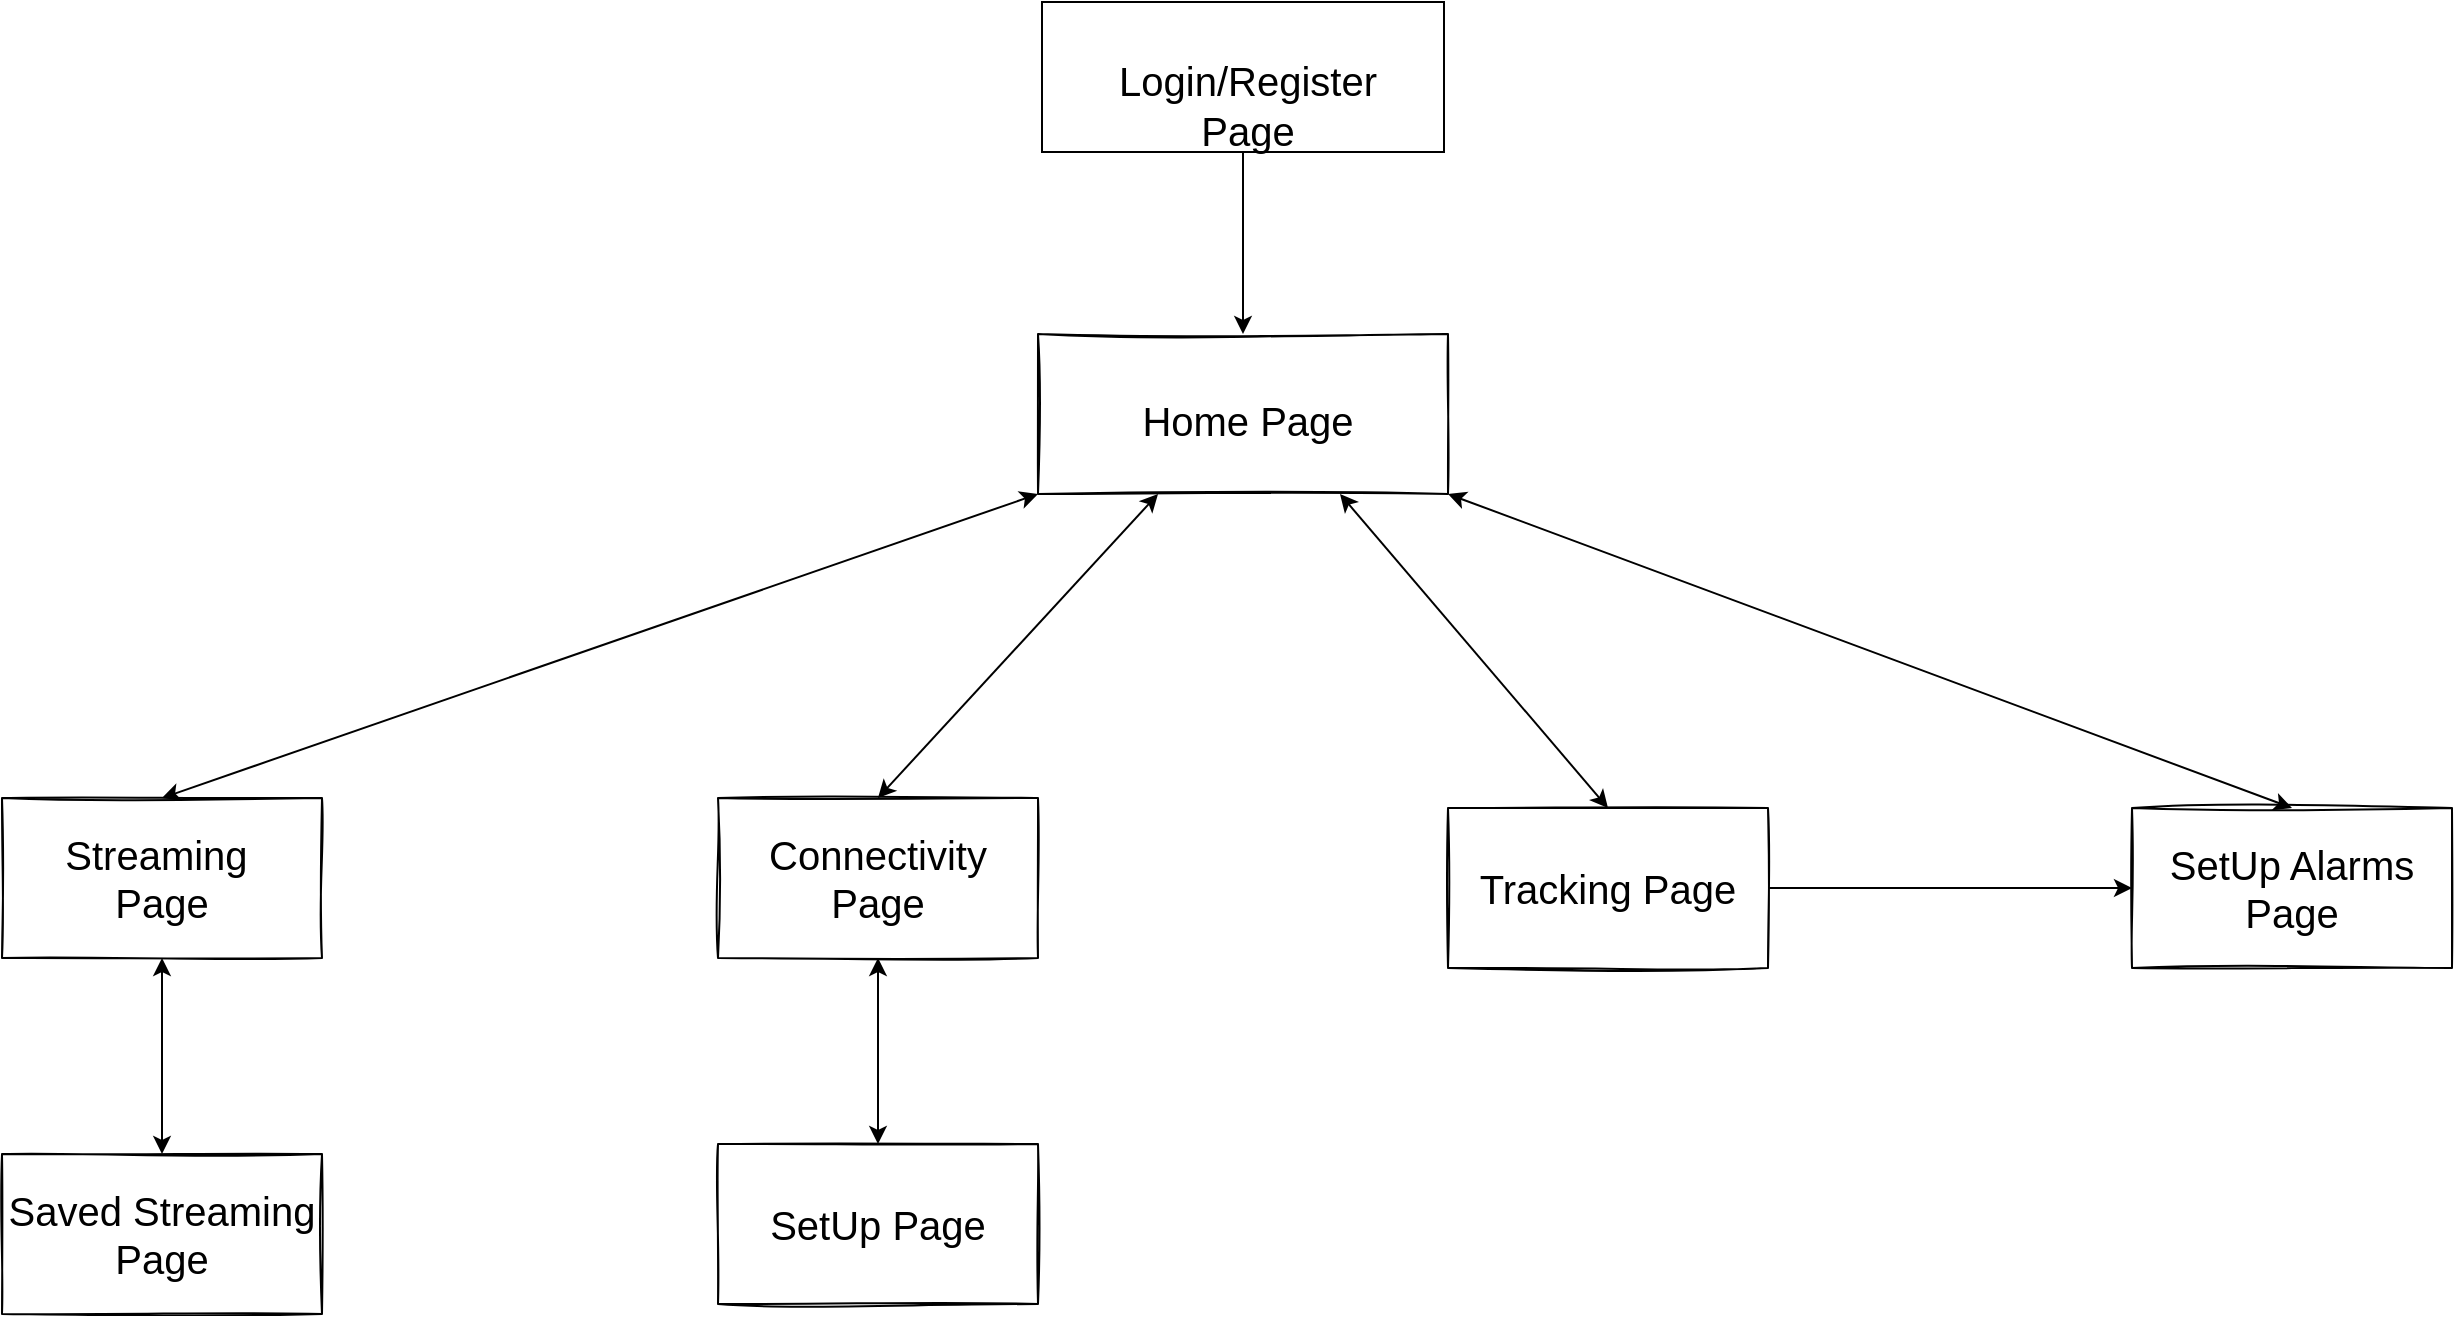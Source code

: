 <mxfile version="15.6.8" type="device"><diagram id="oAr0IA_Q8frhnPvWabGo" name="Page-1"><mxGraphModel dx="2530" dy="1215" grid="0" gridSize="10" guides="1" tooltips="1" connect="1" arrows="1" fold="1" page="0" pageScale="1" pageWidth="827" pageHeight="1169" math="0" shadow="0"><root><mxCell id="0"/><mxCell id="1" parent="0"/><mxCell id="z0Mguw3AFBWpAV-Sdeps-1" value="" style="rounded=0;whiteSpace=wrap;html=1;sketch=1;hachureGap=4;pointerEvents=0;fontFamily=Architects Daughter;fontSource=https%3A%2F%2Ffonts.googleapis.com%2Fcss%3Ffamily%3DArchitects%2BDaughter;fontSize=20;fillColor=default;strokeColor=default;fontColor=default;" parent="1" vertex="1"><mxGeometry x="-22" y="18" width="205" height="80" as="geometry"/></mxCell><mxCell id="z0Mguw3AFBWpAV-Sdeps-2" value="&lt;font data-font-src=&quot;https://fonts.googleapis.com/css?family=Rock+Salt&quot; face=&quot;Helvetica&quot;&gt;Home Page&lt;/font&gt;" style="text;strokeColor=none;fillColor=none;html=1;align=center;verticalAlign=middle;whiteSpace=wrap;rounded=0;sketch=1;hachureGap=4;pointerEvents=0;fontFamily=Architects Daughter;fontSource=https%3A%2F%2Ffonts.googleapis.com%2Fcss%3Ffamily%3DArchitects%2BDaughter;fontSize=20;fontColor=default;" parent="1" vertex="1"><mxGeometry x="24" y="47" width="117.5" height="30" as="geometry"/></mxCell><mxCell id="z0Mguw3AFBWpAV-Sdeps-6" value="Streaming&amp;nbsp;&lt;br&gt;Page" style="rounded=0;whiteSpace=wrap;html=1;sketch=1;hachureGap=4;pointerEvents=0;fontFamily=Helvetica;fontSize=20;fontColor=default;strokeColor=default;fillColor=default;" parent="1" vertex="1"><mxGeometry x="-540" y="250" width="160" height="80" as="geometry"/></mxCell><mxCell id="z0Mguw3AFBWpAV-Sdeps-8" value="Connectivity Page" style="rounded=0;whiteSpace=wrap;html=1;sketch=1;hachureGap=4;pointerEvents=0;fontFamily=Helvetica;fontSize=20;fontColor=default;strokeColor=default;fillColor=default;" parent="1" vertex="1"><mxGeometry x="-182" y="250" width="160" height="80" as="geometry"/></mxCell><mxCell id="z0Mguw3AFBWpAV-Sdeps-9" value="Tracking Page" style="rounded=0;whiteSpace=wrap;html=1;sketch=1;hachureGap=4;pointerEvents=0;fontFamily=Helvetica;fontSize=20;fontColor=default;strokeColor=default;fillColor=default;" parent="1" vertex="1"><mxGeometry x="183" y="255" width="160" height="80" as="geometry"/></mxCell><mxCell id="z0Mguw3AFBWpAV-Sdeps-17" value="Saved Streaming Page" style="rounded=0;whiteSpace=wrap;html=1;sketch=1;hachureGap=4;pointerEvents=0;fontFamily=Helvetica;fontSize=20;fontColor=default;strokeColor=default;fillColor=default;" parent="1" vertex="1"><mxGeometry x="-540" y="428" width="160" height="80" as="geometry"/></mxCell><mxCell id="z0Mguw3AFBWpAV-Sdeps-25" value="SetUp Page" style="rounded=0;whiteSpace=wrap;html=1;sketch=1;hachureGap=4;pointerEvents=0;fontFamily=Helvetica;fontSize=20;fontColor=default;strokeColor=default;fillColor=default;" parent="1" vertex="1"><mxGeometry x="-182" y="423" width="160" height="80" as="geometry"/></mxCell><mxCell id="z0Mguw3AFBWpAV-Sdeps-27" value="SetUp Alarms Page" style="rounded=0;whiteSpace=wrap;html=1;sketch=1;hachureGap=4;pointerEvents=0;fontFamily=Helvetica;fontSize=20;fontColor=default;strokeColor=default;fillColor=default;" parent="1" vertex="1"><mxGeometry x="525" y="255" width="160" height="80" as="geometry"/></mxCell><mxCell id="iQgAMoG-woKYajQu_dbp-15" value="" style="endArrow=classic;startArrow=classic;html=1;rounded=0;entryX=0.5;entryY=0;entryDx=0;entryDy=0;exitX=1;exitY=1;exitDx=0;exitDy=0;" edge="1" parent="1" source="z0Mguw3AFBWpAV-Sdeps-1" target="z0Mguw3AFBWpAV-Sdeps-27"><mxGeometry width="50" height="50" relative="1" as="geometry"><mxPoint x="186" y="106" as="sourcePoint"/><mxPoint x="575" y="255" as="targetPoint"/></mxGeometry></mxCell><mxCell id="iQgAMoG-woKYajQu_dbp-18" value="" style="endArrow=classic;startArrow=classic;html=1;rounded=0;entryX=0;entryY=1;entryDx=0;entryDy=0;exitX=0.5;exitY=0;exitDx=0;exitDy=0;" edge="1" parent="1" source="z0Mguw3AFBWpAV-Sdeps-6" target="z0Mguw3AFBWpAV-Sdeps-1"><mxGeometry width="50" height="50" relative="1" as="geometry"><mxPoint x="-380" y="250" as="sourcePoint"/><mxPoint x="-300" y="144" as="targetPoint"/></mxGeometry></mxCell><mxCell id="iQgAMoG-woKYajQu_dbp-19" value="" style="endArrow=classic;startArrow=classic;html=1;rounded=0;exitX=0.5;exitY=0;exitDx=0;exitDy=0;" edge="1" parent="1" source="z0Mguw3AFBWpAV-Sdeps-8"><mxGeometry width="50" height="50" relative="1" as="geometry"><mxPoint x="-62" y="229" as="sourcePoint"/><mxPoint x="38" y="98" as="targetPoint"/></mxGeometry></mxCell><mxCell id="iQgAMoG-woKYajQu_dbp-20" value="" style="endArrow=classic;startArrow=classic;html=1;rounded=0;exitX=0.5;exitY=0;exitDx=0;exitDy=0;" edge="1" parent="1" source="z0Mguw3AFBWpAV-Sdeps-9"><mxGeometry width="50" height="50" relative="1" as="geometry"><mxPoint x="-54" y="273" as="sourcePoint"/><mxPoint x="129" y="98" as="targetPoint"/></mxGeometry></mxCell><mxCell id="iQgAMoG-woKYajQu_dbp-32" value="" style="endArrow=classic;startArrow=classic;html=1;rounded=0;entryX=0.5;entryY=1;entryDx=0;entryDy=0;" edge="1" parent="1" source="z0Mguw3AFBWpAV-Sdeps-17" target="z0Mguw3AFBWpAV-Sdeps-6"><mxGeometry width="50" height="50" relative="1" as="geometry"><mxPoint x="-228" y="662" as="sourcePoint"/><mxPoint x="-219" y="593" as="targetPoint"/></mxGeometry></mxCell><mxCell id="iQgAMoG-woKYajQu_dbp-34" value="" style="endArrow=classic;startArrow=classic;html=1;rounded=0;entryX=0.5;entryY=1;entryDx=0;entryDy=0;" edge="1" parent="1" source="z0Mguw3AFBWpAV-Sdeps-25" target="z0Mguw3AFBWpAV-Sdeps-8"><mxGeometry width="50" height="50" relative="1" as="geometry"><mxPoint x="47" y="507" as="sourcePoint"/><mxPoint x="97" y="457" as="targetPoint"/></mxGeometry></mxCell><mxCell id="iQgAMoG-woKYajQu_dbp-43" style="edgeStyle=orthogonalEdgeStyle;rounded=0;orthogonalLoop=1;jettySize=auto;html=1;entryX=0.5;entryY=0;entryDx=0;entryDy=0;" edge="1" parent="1" source="iQgAMoG-woKYajQu_dbp-39" target="z0Mguw3AFBWpAV-Sdeps-1"><mxGeometry relative="1" as="geometry"/></mxCell><mxCell id="iQgAMoG-woKYajQu_dbp-39" value="" style="rounded=0;whiteSpace=wrap;html=1;" vertex="1" parent="1"><mxGeometry x="-20" y="-148" width="201" height="75" as="geometry"/></mxCell><mxCell id="iQgAMoG-woKYajQu_dbp-41" value="&lt;font face=&quot;Helvetica&quot;&gt;Login/Register&lt;br&gt;Page&lt;br&gt;&lt;/font&gt;" style="text;strokeColor=none;fillColor=none;html=1;align=center;verticalAlign=middle;whiteSpace=wrap;rounded=0;sketch=1;hachureGap=4;pointerEvents=0;fontFamily=Architects Daughter;fontSource=https%3A%2F%2Ffonts.googleapis.com%2Fcss%3Ffamily%3DArchitects%2BDaughter;fontSize=20;fontColor=default;" vertex="1" parent="1"><mxGeometry x="24" y="-111" width="117.5" height="30" as="geometry"/></mxCell><mxCell id="iQgAMoG-woKYajQu_dbp-45" value="" style="endArrow=classic;html=1;rounded=0;entryX=0;entryY=0.5;entryDx=0;entryDy=0;exitX=1;exitY=0.5;exitDx=0;exitDy=0;" edge="1" parent="1" source="z0Mguw3AFBWpAV-Sdeps-9" target="z0Mguw3AFBWpAV-Sdeps-27"><mxGeometry width="50" height="50" relative="1" as="geometry"><mxPoint x="47" y="279" as="sourcePoint"/><mxPoint x="97" y="229" as="targetPoint"/></mxGeometry></mxCell></root></mxGraphModel></diagram></mxfile>